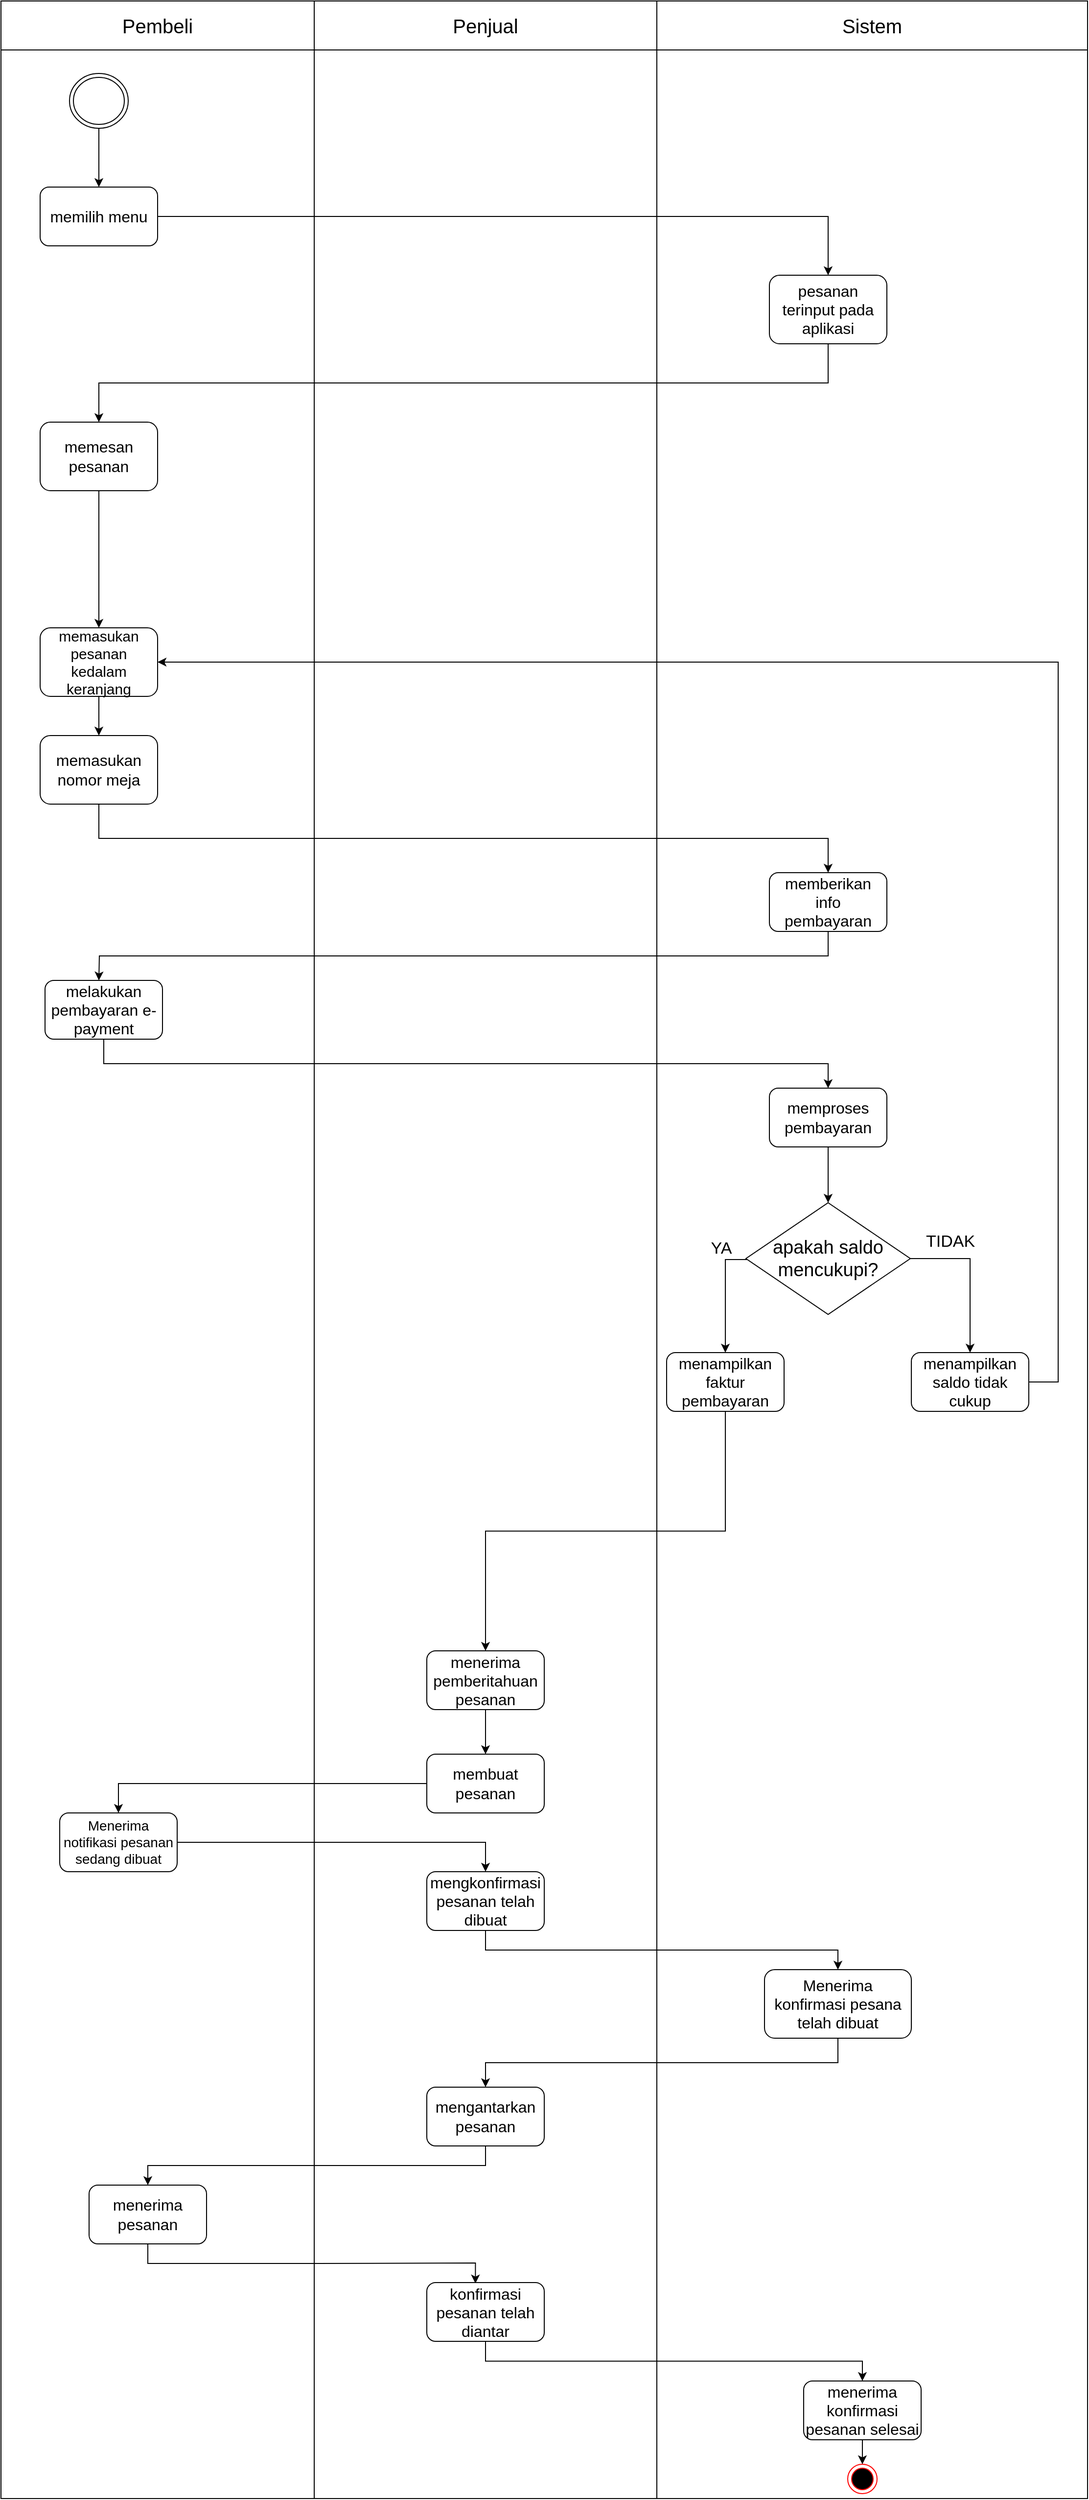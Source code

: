 <mxfile version="12.3.1" type="device" pages="1"><diagram id="6lBcDYEGaZ4GtQQdet3n" name="Page-1"><mxGraphModel dx="1483" dy="1871" grid="1" gridSize="10" guides="1" tooltips="1" connect="1" arrows="1" fold="1" page="1" pageScale="1" pageWidth="850" pageHeight="1100" math="0" shadow="0"><root><mxCell id="0"/><mxCell id="1" parent="0"/><mxCell id="rJyTCmerSBMHWV9Z2igd-41" value="" style="rounded=0;whiteSpace=wrap;html=1;" parent="1" vertex="1"><mxGeometry x="700" y="-100" width="460" height="2520" as="geometry"/></mxCell><mxCell id="rJyTCmerSBMHWV9Z2igd-38" value="" style="rounded=0;whiteSpace=wrap;html=1;" parent="1" vertex="1"><mxGeometry x="370" y="-90" width="350" height="2510" as="geometry"/></mxCell><mxCell id="rJyTCmerSBMHWV9Z2igd-36" value="" style="rounded=0;whiteSpace=wrap;html=1;" parent="1" vertex="1"><mxGeometry x="50" y="-80" width="320" height="2500" as="geometry"/></mxCell><mxCell id="rJyTCmerSBMHWV9Z2igd-11" value="" style="edgeStyle=orthogonalEdgeStyle;rounded=0;orthogonalLoop=1;jettySize=auto;html=1;exitX=0.5;exitY=1;exitDx=0;exitDy=0;" parent="1" source="taWa22teD_1YQtsfowu5-5" edge="1"><mxGeometry relative="1" as="geometry"><mxPoint x="895" y="826" as="sourcePoint"/><mxPoint x="150" y="870" as="targetPoint"/></mxGeometry></mxCell><mxCell id="rJyTCmerSBMHWV9Z2igd-44" value="" style="edgeStyle=orthogonalEdgeStyle;rounded=0;orthogonalLoop=1;jettySize=auto;html=1;exitX=0.5;exitY=1;exitDx=0;exitDy=0;" parent="1" source="taWa22teD_1YQtsfowu5-7" target="taWa22teD_1YQtsfowu5-21" edge="1"><mxGeometry relative="1" as="geometry"><mxPoint x="150" y="946" as="sourcePoint"/><mxPoint x="895" y="1070" as="targetPoint"/></mxGeometry></mxCell><mxCell id="rJyTCmerSBMHWV9Z2igd-23" style="edgeStyle=orthogonalEdgeStyle;rounded=0;orthogonalLoop=1;jettySize=auto;html=1;entryX=0.5;entryY=0;entryDx=0;entryDy=0;" parent="1" source="rJyTCmerSBMHWV9Z2igd-22" target="taWa22teD_1YQtsfowu5-3" edge="1"><mxGeometry relative="1" as="geometry"><mxPoint x="155" y="70" as="targetPoint"/></mxGeometry></mxCell><mxCell id="rJyTCmerSBMHWV9Z2igd-22" value="" style="ellipse;shape=doubleEllipse;html=1;dashed=0;whitespace=wrap;aspect=fixed;" parent="1" vertex="1"><mxGeometry x="120" y="-56" width="60" height="56" as="geometry"/></mxCell><mxCell id="rJyTCmerSBMHWV9Z2igd-32" value="&lt;font style=&quot;font-size: 20px&quot;&gt;Pembeli&lt;/font&gt;" style="rounded=0;whiteSpace=wrap;html=1;" parent="1" vertex="1"><mxGeometry x="50" y="-130" width="320" height="50" as="geometry"/></mxCell><mxCell id="rJyTCmerSBMHWV9Z2igd-33" value="&lt;span style=&quot;font-size: 20px&quot;&gt;Penjual&lt;/span&gt;" style="rounded=0;whiteSpace=wrap;html=1;" parent="1" vertex="1"><mxGeometry x="370" y="-130" width="350" height="50" as="geometry"/></mxCell><mxCell id="rJyTCmerSBMHWV9Z2igd-42" value="&lt;font style=&quot;font-size: 20px&quot;&gt;Sistem&lt;/font&gt;" style="rounded=0;whiteSpace=wrap;html=1;" parent="1" vertex="1"><mxGeometry x="720" y="-130" width="440" height="50" as="geometry"/></mxCell><mxCell id="taWa22teD_1YQtsfowu5-37" style="edgeStyle=orthogonalEdgeStyle;rounded=0;orthogonalLoop=1;jettySize=auto;html=1;entryX=0.5;entryY=0;entryDx=0;entryDy=0;" parent="1" source="taWa22teD_1YQtsfowu5-3" target="_qw6C6fVo-C58fBCnuYh-1" edge="1"><mxGeometry relative="1" as="geometry"/></mxCell><mxCell id="taWa22teD_1YQtsfowu5-3" value="&lt;span style=&quot;font-size: 16px ; white-space: normal&quot;&gt;memilih menu&lt;/span&gt;" style="rounded=1;whiteSpace=wrap;html=1;gradientColor=none;" parent="1" vertex="1"><mxGeometry x="90" y="60" width="120" height="60" as="geometry"/></mxCell><mxCell id="taWa22teD_1YQtsfowu5-38" style="edgeStyle=orthogonalEdgeStyle;rounded=0;orthogonalLoop=1;jettySize=auto;html=1;entryX=0.5;entryY=0;entryDx=0;entryDy=0;" parent="1" source="taWa22teD_1YQtsfowu5-4" target="taWa22teD_1YQtsfowu5-20" edge="1"><mxGeometry relative="1" as="geometry"/></mxCell><mxCell id="taWa22teD_1YQtsfowu5-4" value="&lt;span style=&quot;font-size: 16px ; white-space: normal&quot;&gt;memesan pesanan&lt;/span&gt;" style="rounded=1;whiteSpace=wrap;html=1;gradientColor=none;" parent="1" vertex="1"><mxGeometry x="90" y="300" width="120" height="70" as="geometry"/></mxCell><mxCell id="taWa22teD_1YQtsfowu5-5" value="&lt;span style=&quot;font-size: 16px ; white-space: normal&quot;&gt;memberikan info pembayaran&lt;/span&gt;" style="rounded=1;whiteSpace=wrap;html=1;gradientColor=none;" parent="1" vertex="1"><mxGeometry x="835" y="760" width="120" height="60" as="geometry"/></mxCell><mxCell id="taWa22teD_1YQtsfowu5-6" value="&lt;span style=&quot;font-size: 16px ; white-space: normal&quot;&gt;melakukan pembayaran e-payment&lt;/span&gt;" style="rounded=1;whiteSpace=wrap;html=1;gradientColor=none;" parent="1" vertex="1"><mxGeometry x="95" y="870" width="120" height="60" as="geometry"/></mxCell><mxCell id="taWa22teD_1YQtsfowu5-56" style="edgeStyle=orthogonalEdgeStyle;rounded=0;orthogonalLoop=1;jettySize=auto;html=1;entryX=0.5;entryY=0;entryDx=0;entryDy=0;" parent="1" source="taWa22teD_1YQtsfowu5-9" target="taWa22teD_1YQtsfowu5-19" edge="1"><mxGeometry relative="1" as="geometry"/></mxCell><mxCell id="taWa22teD_1YQtsfowu5-9" value="&lt;span style=&quot;font-size: 16px ; white-space: normal&quot;&gt;menerima pemberitahuan pesanan&lt;/span&gt;" style="rounded=1;whiteSpace=wrap;html=1;gradientColor=none;" parent="1" vertex="1"><mxGeometry x="485" y="1554.5" width="120" height="60" as="geometry"/></mxCell><mxCell id="taWa22teD_1YQtsfowu5-58" style="edgeStyle=orthogonalEdgeStyle;rounded=0;orthogonalLoop=1;jettySize=auto;html=1;exitX=0.5;exitY=1;exitDx=0;exitDy=0;" parent="1" source="taWa22teD_1YQtsfowu5-10" target="taWa22teD_1YQtsfowu5-18" edge="1"><mxGeometry relative="1" as="geometry"/></mxCell><mxCell id="taWa22teD_1YQtsfowu5-10" value="&lt;span style=&quot;font-size: 16px&quot;&gt;mengkonfirmasi pesanan telah dibuat&lt;/span&gt;" style="rounded=1;whiteSpace=wrap;html=1;gradientColor=none;" parent="1" vertex="1"><mxGeometry x="485" y="1780" width="120" height="60" as="geometry"/></mxCell><mxCell id="taWa22teD_1YQtsfowu5-60" style="edgeStyle=orthogonalEdgeStyle;rounded=0;orthogonalLoop=1;jettySize=auto;html=1;exitX=0.5;exitY=1;exitDx=0;exitDy=0;" parent="1" source="taWa22teD_1YQtsfowu5-11" target="taWa22teD_1YQtsfowu5-12" edge="1"><mxGeometry relative="1" as="geometry"/></mxCell><mxCell id="taWa22teD_1YQtsfowu5-11" value="&lt;span style=&quot;font-size: 16px ; white-space: normal&quot;&gt;mengantarkan pesanan&lt;/span&gt;" style="rounded=1;whiteSpace=wrap;html=1;gradientColor=none;" parent="1" vertex="1"><mxGeometry x="485" y="2000" width="120" height="60" as="geometry"/></mxCell><mxCell id="taWa22teD_1YQtsfowu5-61" style="edgeStyle=orthogonalEdgeStyle;rounded=0;orthogonalLoop=1;jettySize=auto;html=1;entryX=0.414;entryY=0.015;entryDx=0;entryDy=0;entryPerimeter=0;exitX=0.5;exitY=1;exitDx=0;exitDy=0;" parent="1" source="taWa22teD_1YQtsfowu5-12" target="taWa22teD_1YQtsfowu5-46" edge="1"><mxGeometry relative="1" as="geometry"/></mxCell><mxCell id="taWa22teD_1YQtsfowu5-12" value="&lt;span style=&quot;font-size: 16px ; white-space: normal&quot;&gt;menerima pesanan&lt;/span&gt;" style="rounded=1;whiteSpace=wrap;html=1;gradientColor=none;" parent="1" vertex="1"><mxGeometry x="140" y="2100" width="120" height="60" as="geometry"/></mxCell><mxCell id="taWa22teD_1YQtsfowu5-59" style="edgeStyle=orthogonalEdgeStyle;rounded=0;orthogonalLoop=1;jettySize=auto;html=1;exitX=0.5;exitY=1;exitDx=0;exitDy=0;entryX=0.5;entryY=0;entryDx=0;entryDy=0;" parent="1" source="taWa22teD_1YQtsfowu5-18" target="taWa22teD_1YQtsfowu5-11" edge="1"><mxGeometry relative="1" as="geometry"/></mxCell><mxCell id="taWa22teD_1YQtsfowu5-18" value="&lt;span style=&quot;font-size: 16px&quot;&gt;Menerima konfirmasi pesana telah dibuat&lt;/span&gt;" style="rounded=1;whiteSpace=wrap;html=1;gradientColor=none;" parent="1" vertex="1"><mxGeometry x="830" y="1880" width="150" height="70" as="geometry"/></mxCell><mxCell id="taWa22teD_1YQtsfowu5-57" style="edgeStyle=orthogonalEdgeStyle;rounded=0;orthogonalLoop=1;jettySize=auto;html=1;exitX=0;exitY=0.5;exitDx=0;exitDy=0;entryX=0.5;entryY=0;entryDx=0;entryDy=0;" parent="1" source="taWa22teD_1YQtsfowu5-19" target="_qw6C6fVo-C58fBCnuYh-4" edge="1"><mxGeometry relative="1" as="geometry"/></mxCell><mxCell id="taWa22teD_1YQtsfowu5-19" value="&lt;span style=&quot;font-size: 16px ; white-space: normal&quot;&gt;membuat pesanan&lt;/span&gt;" style="rounded=1;whiteSpace=wrap;html=1;gradientColor=none;" parent="1" vertex="1"><mxGeometry x="485" y="1660" width="120" height="60" as="geometry"/></mxCell><mxCell id="taWa22teD_1YQtsfowu5-51" style="edgeStyle=orthogonalEdgeStyle;rounded=0;orthogonalLoop=1;jettySize=auto;html=1;" parent="1" source="taWa22teD_1YQtsfowu5-20" target="taWa22teD_1YQtsfowu5-50" edge="1"><mxGeometry relative="1" as="geometry"/></mxCell><mxCell id="taWa22teD_1YQtsfowu5-20" value="&lt;span style=&quot;font-size: 15px ; white-space: normal&quot;&gt;memasukan pesanan kedalam keranjang&lt;/span&gt;" style="rounded=1;whiteSpace=wrap;html=1;gradientColor=none;" parent="1" vertex="1"><mxGeometry x="90" y="510" width="120" height="70" as="geometry"/></mxCell><mxCell id="taWa22teD_1YQtsfowu5-29" style="edgeStyle=orthogonalEdgeStyle;rounded=0;orthogonalLoop=1;jettySize=auto;html=1;" parent="1" source="taWa22teD_1YQtsfowu5-21" target="taWa22teD_1YQtsfowu5-23" edge="1"><mxGeometry relative="1" as="geometry"><Array as="points"><mxPoint x="790" y="1155"/></Array></mxGeometry></mxCell><mxCell id="taWa22teD_1YQtsfowu5-44" style="edgeStyle=orthogonalEdgeStyle;rounded=0;orthogonalLoop=1;jettySize=auto;html=1;entryX=0.5;entryY=0;entryDx=0;entryDy=0;" parent="1" source="taWa22teD_1YQtsfowu5-21" target="taWa22teD_1YQtsfowu5-22" edge="1"><mxGeometry relative="1" as="geometry"/></mxCell><mxCell id="taWa22teD_1YQtsfowu5-21" value="&lt;font style=&quot;font-size: 19px&quot;&gt;apakah saldo mencukupi?&lt;/font&gt;" style="rhombus;whiteSpace=wrap;html=1;gradientColor=none;" parent="1" vertex="1"><mxGeometry x="811" y="1097" width="168" height="114" as="geometry"/></mxCell><mxCell id="taWa22teD_1YQtsfowu5-54" style="edgeStyle=orthogonalEdgeStyle;rounded=0;orthogonalLoop=1;jettySize=auto;html=1;entryX=1;entryY=0.5;entryDx=0;entryDy=0;" parent="1" source="taWa22teD_1YQtsfowu5-22" target="taWa22teD_1YQtsfowu5-20" edge="1"><mxGeometry relative="1" as="geometry"><Array as="points"><mxPoint x="1130" y="1280"/><mxPoint x="1130" y="545"/></Array></mxGeometry></mxCell><mxCell id="taWa22teD_1YQtsfowu5-22" value="&lt;span style=&quot;font-size: 16px&quot;&gt;menampilkan saldo tidak cukup&lt;/span&gt;" style="rounded=1;whiteSpace=wrap;html=1;gradientColor=none;" parent="1" vertex="1"><mxGeometry x="980" y="1250" width="120" height="60" as="geometry"/></mxCell><mxCell id="taWa22teD_1YQtsfowu5-55" style="edgeStyle=orthogonalEdgeStyle;rounded=0;orthogonalLoop=1;jettySize=auto;html=1;exitX=0.5;exitY=1;exitDx=0;exitDy=0;entryX=0.5;entryY=0;entryDx=0;entryDy=0;" parent="1" source="taWa22teD_1YQtsfowu5-23" target="taWa22teD_1YQtsfowu5-9" edge="1"><mxGeometry relative="1" as="geometry"/></mxCell><mxCell id="taWa22teD_1YQtsfowu5-23" value="&lt;span style=&quot;font-size: 16px ; white-space: normal&quot;&gt;menampilkan faktur pembayaran&lt;/span&gt;" style="rounded=1;whiteSpace=wrap;html=1;gradientColor=none;" parent="1" vertex="1"><mxGeometry x="730" y="1250" width="120" height="60" as="geometry"/></mxCell><mxCell id="taWa22teD_1YQtsfowu5-34" value="&lt;font style=&quot;font-size: 17px&quot;&gt;YA&lt;/font&gt;" style="text;html=1;strokeColor=none;fillColor=none;align=center;verticalAlign=middle;whiteSpace=wrap;rounded=0;" parent="1" vertex="1"><mxGeometry x="746" y="1134" width="80" height="20" as="geometry"/></mxCell><mxCell id="taWa22teD_1YQtsfowu5-36" value="&lt;span style=&quot;font-size: 17px&quot;&gt;TIDAK&lt;/span&gt;" style="text;html=1;strokeColor=none;fillColor=none;align=center;verticalAlign=middle;whiteSpace=wrap;rounded=0;" parent="1" vertex="1"><mxGeometry x="980" y="1127" width="80" height="20" as="geometry"/></mxCell><mxCell id="taWa22teD_1YQtsfowu5-7" value="&lt;span style=&quot;font-size: 16px ; white-space: normal&quot;&gt;memproses pembayaran&lt;/span&gt;" style="rounded=1;whiteSpace=wrap;html=1;gradientColor=none;" parent="1" vertex="1"><mxGeometry x="835" y="980" width="120" height="60" as="geometry"/></mxCell><mxCell id="taWa22teD_1YQtsfowu5-40" value="" style="edgeStyle=orthogonalEdgeStyle;rounded=0;orthogonalLoop=1;jettySize=auto;html=1;exitX=0.5;exitY=1;exitDx=0;exitDy=0;" parent="1" source="taWa22teD_1YQtsfowu5-6" target="taWa22teD_1YQtsfowu5-7" edge="1"><mxGeometry relative="1" as="geometry"><mxPoint x="155" y="929.667" as="sourcePoint"/><mxPoint x="895" y="1070" as="targetPoint"/></mxGeometry></mxCell><mxCell id="taWa22teD_1YQtsfowu5-62" style="edgeStyle=orthogonalEdgeStyle;rounded=0;orthogonalLoop=1;jettySize=auto;html=1;entryX=0.5;entryY=0;entryDx=0;entryDy=0;exitX=0.5;exitY=1;exitDx=0;exitDy=0;" parent="1" source="taWa22teD_1YQtsfowu5-46" target="taWa22teD_1YQtsfowu5-47" edge="1"><mxGeometry relative="1" as="geometry"/></mxCell><mxCell id="taWa22teD_1YQtsfowu5-46" value="&lt;span style=&quot;font-size: 16px ; white-space: normal&quot;&gt;konfirmasi pesanan telah diantar&lt;/span&gt;" style="rounded=1;whiteSpace=wrap;html=1;gradientColor=none;" parent="1" vertex="1"><mxGeometry x="485" y="2199.5" width="120" height="60" as="geometry"/></mxCell><mxCell id="taWa22teD_1YQtsfowu5-65" style="edgeStyle=orthogonalEdgeStyle;rounded=0;orthogonalLoop=1;jettySize=auto;html=1;entryX=0.5;entryY=0;entryDx=0;entryDy=0;" parent="1" source="taWa22teD_1YQtsfowu5-47" target="taWa22teD_1YQtsfowu5-49" edge="1"><mxGeometry relative="1" as="geometry"/></mxCell><mxCell id="taWa22teD_1YQtsfowu5-47" value="&lt;span style=&quot;font-size: 16px ; white-space: normal&quot;&gt;menerima konfirmasi pesanan selesai&lt;/span&gt;" style="rounded=1;whiteSpace=wrap;html=1;gradientColor=none;" parent="1" vertex="1"><mxGeometry x="870" y="2300" width="120" height="60" as="geometry"/></mxCell><mxCell id="taWa22teD_1YQtsfowu5-49" value="" style="ellipse;html=1;shape=endState;fillColor=#000000;strokeColor=#ff0000;" parent="1" vertex="1"><mxGeometry x="915" y="2385" width="30" height="30" as="geometry"/></mxCell><mxCell id="taWa22teD_1YQtsfowu5-52" style="edgeStyle=orthogonalEdgeStyle;rounded=0;orthogonalLoop=1;jettySize=auto;html=1;entryX=0.5;entryY=0;entryDx=0;entryDy=0;exitX=0.5;exitY=1;exitDx=0;exitDy=0;" parent="1" source="taWa22teD_1YQtsfowu5-50" target="taWa22teD_1YQtsfowu5-5" edge="1"><mxGeometry relative="1" as="geometry"/></mxCell><mxCell id="taWa22teD_1YQtsfowu5-50" value="&lt;span style=&quot;font-size: 16px ; white-space: normal&quot;&gt;memasukan nomor meja&lt;/span&gt;" style="rounded=1;whiteSpace=wrap;html=1;gradientColor=none;" parent="1" vertex="1"><mxGeometry x="90" y="620" width="120" height="70" as="geometry"/></mxCell><mxCell id="_qw6C6fVo-C58fBCnuYh-2" style="edgeStyle=orthogonalEdgeStyle;rounded=0;orthogonalLoop=1;jettySize=auto;html=1;exitX=0.5;exitY=1;exitDx=0;exitDy=0;" edge="1" parent="1" source="_qw6C6fVo-C58fBCnuYh-1" target="taWa22teD_1YQtsfowu5-4"><mxGeometry relative="1" as="geometry"/></mxCell><mxCell id="_qw6C6fVo-C58fBCnuYh-1" value="&lt;span style=&quot;font-size: 16px ; white-space: normal&quot;&gt;pesanan terinput pada aplikasi&lt;/span&gt;" style="rounded=1;whiteSpace=wrap;html=1;gradientColor=none;" vertex="1" parent="1"><mxGeometry x="835" y="150" width="120" height="70" as="geometry"/></mxCell><mxCell id="_qw6C6fVo-C58fBCnuYh-5" style="edgeStyle=orthogonalEdgeStyle;rounded=0;orthogonalLoop=1;jettySize=auto;html=1;entryX=0.5;entryY=0;entryDx=0;entryDy=0;" edge="1" parent="1" source="_qw6C6fVo-C58fBCnuYh-4" target="taWa22teD_1YQtsfowu5-10"><mxGeometry relative="1" as="geometry"/></mxCell><mxCell id="_qw6C6fVo-C58fBCnuYh-4" value="&lt;span style=&quot;white-space: normal&quot;&gt;&lt;font style=&quot;font-size: 14px&quot;&gt;Menerima notifikasi pesanan sedang dibuat&lt;/font&gt;&lt;/span&gt;" style="rounded=1;whiteSpace=wrap;html=1;gradientColor=none;" vertex="1" parent="1"><mxGeometry x="110" y="1720" width="120" height="60" as="geometry"/></mxCell></root></mxGraphModel></diagram></mxfile>